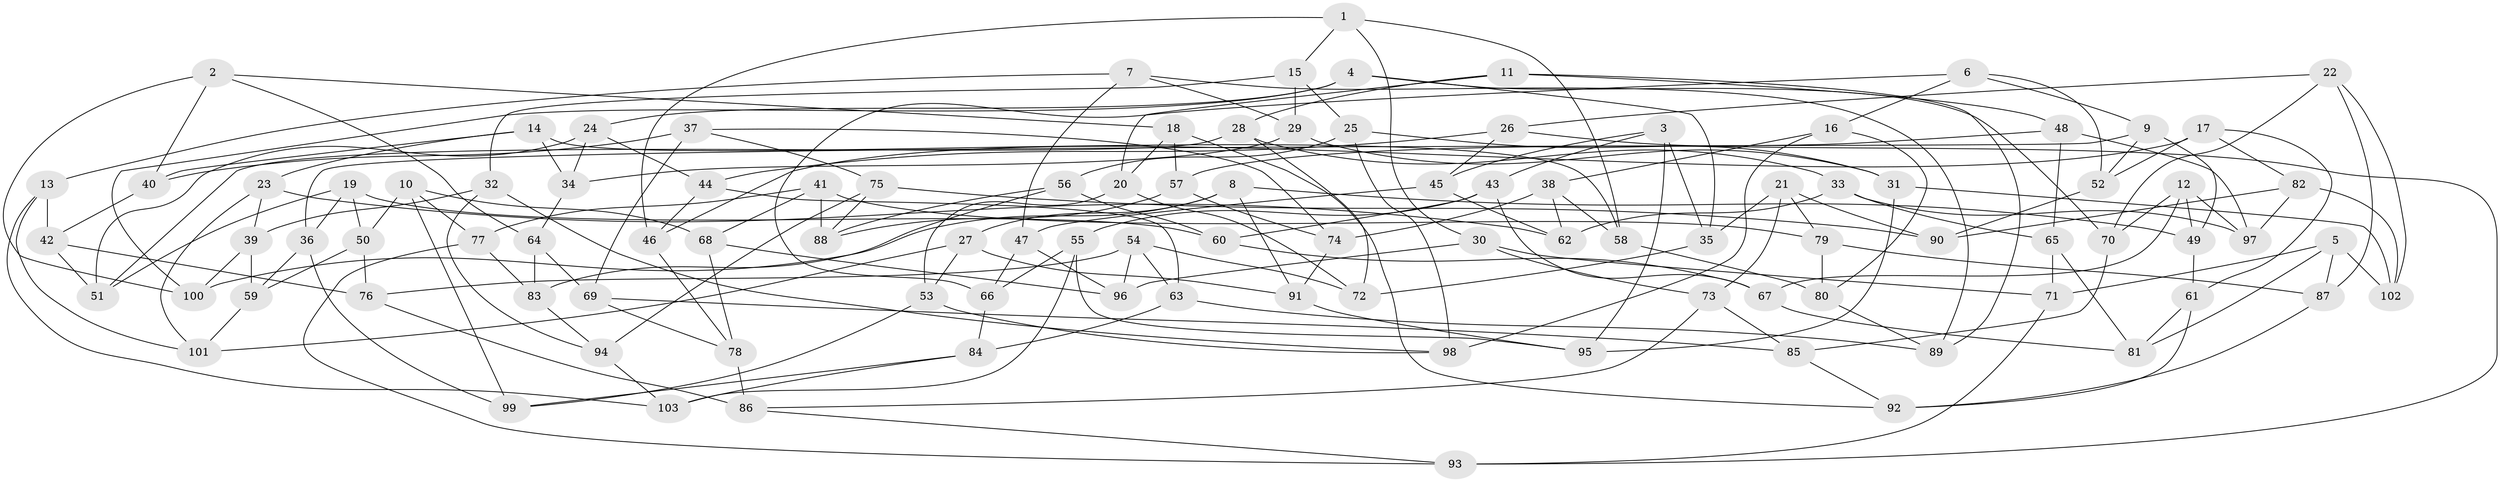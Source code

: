 // Generated by graph-tools (version 1.1) at 2025/11/02/27/25 16:11:50]
// undirected, 103 vertices, 206 edges
graph export_dot {
graph [start="1"]
  node [color=gray90,style=filled];
  1;
  2;
  3;
  4;
  5;
  6;
  7;
  8;
  9;
  10;
  11;
  12;
  13;
  14;
  15;
  16;
  17;
  18;
  19;
  20;
  21;
  22;
  23;
  24;
  25;
  26;
  27;
  28;
  29;
  30;
  31;
  32;
  33;
  34;
  35;
  36;
  37;
  38;
  39;
  40;
  41;
  42;
  43;
  44;
  45;
  46;
  47;
  48;
  49;
  50;
  51;
  52;
  53;
  54;
  55;
  56;
  57;
  58;
  59;
  60;
  61;
  62;
  63;
  64;
  65;
  66;
  67;
  68;
  69;
  70;
  71;
  72;
  73;
  74;
  75;
  76;
  77;
  78;
  79;
  80;
  81;
  82;
  83;
  84;
  85;
  86;
  87;
  88;
  89;
  90;
  91;
  92;
  93;
  94;
  95;
  96;
  97;
  98;
  99;
  100;
  101;
  102;
  103;
  1 -- 15;
  1 -- 30;
  1 -- 46;
  1 -- 58;
  2 -- 18;
  2 -- 64;
  2 -- 40;
  2 -- 100;
  3 -- 45;
  3 -- 95;
  3 -- 43;
  3 -- 35;
  4 -- 100;
  4 -- 70;
  4 -- 24;
  4 -- 35;
  5 -- 71;
  5 -- 81;
  5 -- 87;
  5 -- 102;
  6 -- 16;
  6 -- 66;
  6 -- 52;
  6 -- 9;
  7 -- 47;
  7 -- 13;
  7 -- 29;
  7 -- 89;
  8 -- 27;
  8 -- 91;
  8 -- 100;
  8 -- 49;
  9 -- 49;
  9 -- 36;
  9 -- 52;
  10 -- 68;
  10 -- 50;
  10 -- 77;
  10 -- 99;
  11 -- 48;
  11 -- 28;
  11 -- 20;
  11 -- 89;
  12 -- 67;
  12 -- 70;
  12 -- 97;
  12 -- 49;
  13 -- 103;
  13 -- 42;
  13 -- 101;
  14 -- 58;
  14 -- 40;
  14 -- 34;
  14 -- 23;
  15 -- 29;
  15 -- 32;
  15 -- 25;
  16 -- 80;
  16 -- 38;
  16 -- 98;
  17 -- 46;
  17 -- 52;
  17 -- 82;
  17 -- 61;
  18 -- 57;
  18 -- 20;
  18 -- 92;
  19 -- 51;
  19 -- 60;
  19 -- 36;
  19 -- 50;
  20 -- 53;
  20 -- 72;
  21 -- 73;
  21 -- 79;
  21 -- 90;
  21 -- 35;
  22 -- 26;
  22 -- 87;
  22 -- 70;
  22 -- 102;
  23 -- 62;
  23 -- 39;
  23 -- 101;
  24 -- 44;
  24 -- 34;
  24 -- 51;
  25 -- 31;
  25 -- 56;
  25 -- 98;
  26 -- 93;
  26 -- 45;
  26 -- 44;
  27 -- 91;
  27 -- 101;
  27 -- 53;
  28 -- 51;
  28 -- 72;
  28 -- 33;
  29 -- 31;
  29 -- 34;
  30 -- 71;
  30 -- 73;
  30 -- 96;
  31 -- 95;
  31 -- 102;
  32 -- 94;
  32 -- 98;
  32 -- 39;
  33 -- 97;
  33 -- 65;
  33 -- 62;
  34 -- 64;
  35 -- 72;
  36 -- 59;
  36 -- 99;
  37 -- 74;
  37 -- 75;
  37 -- 69;
  37 -- 40;
  38 -- 74;
  38 -- 62;
  38 -- 58;
  39 -- 59;
  39 -- 100;
  40 -- 42;
  41 -- 88;
  41 -- 79;
  41 -- 68;
  41 -- 77;
  42 -- 76;
  42 -- 51;
  43 -- 67;
  43 -- 60;
  43 -- 55;
  44 -- 63;
  44 -- 46;
  45 -- 47;
  45 -- 62;
  46 -- 78;
  47 -- 96;
  47 -- 66;
  48 -- 65;
  48 -- 57;
  48 -- 97;
  49 -- 61;
  50 -- 59;
  50 -- 76;
  52 -- 90;
  53 -- 98;
  53 -- 99;
  54 -- 76;
  54 -- 96;
  54 -- 63;
  54 -- 72;
  55 -- 66;
  55 -- 95;
  55 -- 103;
  56 -- 83;
  56 -- 60;
  56 -- 88;
  57 -- 74;
  57 -- 88;
  58 -- 80;
  59 -- 101;
  60 -- 67;
  61 -- 92;
  61 -- 81;
  63 -- 89;
  63 -- 84;
  64 -- 83;
  64 -- 69;
  65 -- 81;
  65 -- 71;
  66 -- 84;
  67 -- 81;
  68 -- 78;
  68 -- 96;
  69 -- 85;
  69 -- 78;
  70 -- 85;
  71 -- 93;
  73 -- 86;
  73 -- 85;
  74 -- 91;
  75 -- 94;
  75 -- 88;
  75 -- 90;
  76 -- 86;
  77 -- 93;
  77 -- 83;
  78 -- 86;
  79 -- 80;
  79 -- 87;
  80 -- 89;
  82 -- 97;
  82 -- 90;
  82 -- 102;
  83 -- 94;
  84 -- 103;
  84 -- 99;
  85 -- 92;
  86 -- 93;
  87 -- 92;
  91 -- 95;
  94 -- 103;
}
